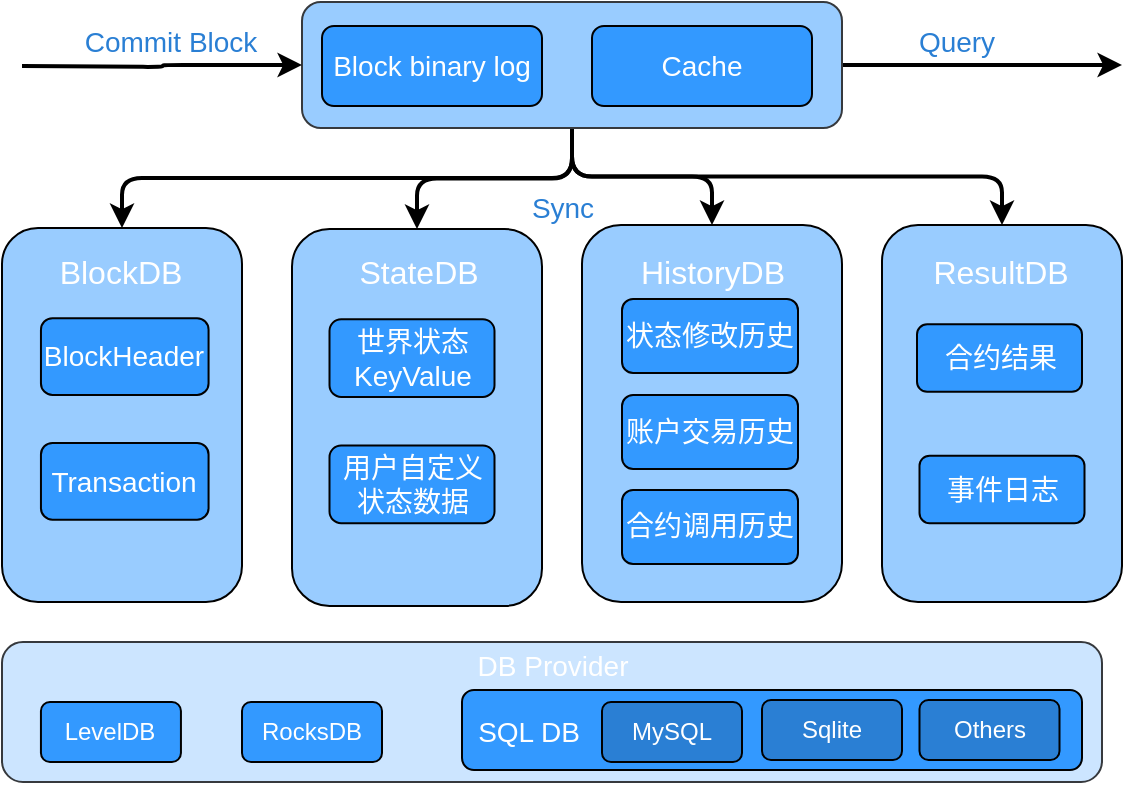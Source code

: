 <mxfile version="14.5.1" type="device"><diagram id="Dj93Dx0paANY9evSTArC" name="Store"><mxGraphModel dx="946" dy="606" grid="1" gridSize="10" guides="1" tooltips="1" connect="1" arrows="1" fold="1" page="1" pageScale="1" pageWidth="827" pageHeight="1169" math="0" shadow="0"><root><mxCell id="sy_h_NIZfIojqxMhk1El-0"/><mxCell id="sy_h_NIZfIojqxMhk1El-1" parent="sy_h_NIZfIojqxMhk1El-0"/><mxCell id="fKQvLaIS31ifaHArbxVj-29" value="" style="rounded=1;whiteSpace=wrap;html=1;fillColor=#cce5ff;fontSize=16;strokeColor=#36393d;" parent="sy_h_NIZfIojqxMhk1El-1" vertex="1"><mxGeometry x="70" y="669" width="550" height="70" as="geometry"/></mxCell><mxCell id="fKQvLaIS31ifaHArbxVj-80" style="edgeStyle=orthogonalEdgeStyle;rounded=1;orthogonalLoop=1;jettySize=auto;html=1;strokeWidth=2;fontSize=14;fontColor=#FFFFFF;exitX=0.5;exitY=1;exitDx=0;exitDy=0;" parent="sy_h_NIZfIojqxMhk1El-1" source="fKQvLaIS31ifaHArbxVj-3" target="fKQvLaIS31ifaHArbxVj-1" edge="1"><mxGeometry relative="1" as="geometry"/></mxCell><mxCell id="fKQvLaIS31ifaHArbxVj-81" style="edgeStyle=orthogonalEdgeStyle;rounded=1;orthogonalLoop=1;jettySize=auto;html=1;entryX=0.5;entryY=0;entryDx=0;entryDy=0;strokeWidth=2;fontSize=14;fontColor=#FFFFFF;" parent="sy_h_NIZfIojqxMhk1El-1" source="fKQvLaIS31ifaHArbxVj-3" target="fKQvLaIS31ifaHArbxVj-56" edge="1"><mxGeometry relative="1" as="geometry"/></mxCell><mxCell id="fKQvLaIS31ifaHArbxVj-86" value="Sync" style="edgeLabel;html=1;align=center;verticalAlign=top;resizable=0;points=[];fontSize=14;fontColor=#2A7FD4;labelBackgroundColor=none;labelPosition=center;verticalLabelPosition=bottom;" parent="fKQvLaIS31ifaHArbxVj-81" vertex="1" connectable="0"><mxGeometry x="-0.519" relative="1" as="geometry"><mxPoint as="offset"/></mxGeometry></mxCell><mxCell id="fKQvLaIS31ifaHArbxVj-82" style="edgeStyle=orthogonalEdgeStyle;rounded=1;orthogonalLoop=1;jettySize=auto;html=1;strokeWidth=2;fontSize=14;fontColor=#FFFFFF;" parent="sy_h_NIZfIojqxMhk1El-1" source="fKQvLaIS31ifaHArbxVj-3" target="fKQvLaIS31ifaHArbxVj-62" edge="1"><mxGeometry relative="1" as="geometry"/></mxCell><mxCell id="fKQvLaIS31ifaHArbxVj-83" style="edgeStyle=orthogonalEdgeStyle;rounded=1;orthogonalLoop=1;jettySize=auto;html=1;strokeWidth=2;fontSize=14;fontColor=#FFFFFF;exitX=0.5;exitY=1;exitDx=0;exitDy=0;" parent="sy_h_NIZfIojqxMhk1El-1" source="fKQvLaIS31ifaHArbxVj-3" target="fKQvLaIS31ifaHArbxVj-65" edge="1"><mxGeometry relative="1" as="geometry"/></mxCell><mxCell id="fKQvLaIS31ifaHArbxVj-87" style="edgeStyle=orthogonalEdgeStyle;rounded=1;orthogonalLoop=1;jettySize=auto;html=1;strokeWidth=2;fontSize=14;fontColor=#2A7FD4;" parent="sy_h_NIZfIojqxMhk1El-1" source="fKQvLaIS31ifaHArbxVj-3" edge="1"><mxGeometry relative="1" as="geometry"><mxPoint x="630" y="380.5" as="targetPoint"/></mxGeometry></mxCell><mxCell id="fKQvLaIS31ifaHArbxVj-88" value="Query" style="edgeLabel;html=1;align=center;verticalAlign=bottom;resizable=0;points=[];fontSize=14;fontColor=#2A7FD4;labelPosition=center;verticalLabelPosition=top;" parent="fKQvLaIS31ifaHArbxVj-87" vertex="1" connectable="0"><mxGeometry x="-0.186" y="-1" relative="1" as="geometry"><mxPoint y="-2" as="offset"/></mxGeometry></mxCell><mxCell id="fKQvLaIS31ifaHArbxVj-3" value="" style="rounded=1;whiteSpace=wrap;html=1;fillColor=#99CCFF;strokeColor=#36393d;" parent="sy_h_NIZfIojqxMhk1El-1" vertex="1"><mxGeometry x="220" y="349" width="270" height="63" as="geometry"/></mxCell><mxCell id="fKQvLaIS31ifaHArbxVj-4" value="LevelDB" style="rounded=1;whiteSpace=wrap;html=1;fillColor=#3399FF;fontColor=#FFFFFF;" parent="sy_h_NIZfIojqxMhk1El-1" vertex="1"><mxGeometry x="89.47" y="699" width="70" height="30" as="geometry"/></mxCell><mxCell id="fKQvLaIS31ifaHArbxVj-8" value="Block binary log" style="rounded=1;whiteSpace=wrap;html=1;fillColor=#3399FF;fontColor=#FFFFFF;fontSize=14;" parent="sy_h_NIZfIojqxMhk1El-1" vertex="1"><mxGeometry x="230" y="361" width="110" height="40" as="geometry"/></mxCell><mxCell id="fKQvLaIS31ifaHArbxVj-9" value="" style="rounded=1;whiteSpace=wrap;html=1;fillColor=#3399FF;fontColor=#FFFFFF;" parent="sy_h_NIZfIojqxMhk1El-1" vertex="1"><mxGeometry x="300" y="693" width="310" height="40" as="geometry"/></mxCell><mxCell id="fKQvLaIS31ifaHArbxVj-10" value="MySQL" style="rounded=1;whiteSpace=wrap;html=1;fontColor=#FFFFFF;fillColor=#2A7FD4;" parent="sy_h_NIZfIojqxMhk1El-1" vertex="1"><mxGeometry x="370" y="699" width="70" height="30" as="geometry"/></mxCell><mxCell id="fKQvLaIS31ifaHArbxVj-53" value="Cache" style="rounded=1;whiteSpace=wrap;html=1;fillColor=#3399FF;fontColor=#FFFFFF;fontSize=14;" parent="sy_h_NIZfIojqxMhk1El-1" vertex="1"><mxGeometry x="365" y="361" width="110" height="40" as="geometry"/></mxCell><mxCell id="fKQvLaIS31ifaHArbxVj-1" value="" style="rounded=1;whiteSpace=wrap;html=1;fontSize=16;fontColor=#FFFFFF;fillColor=#99CCFF;" parent="sy_h_NIZfIojqxMhk1El-1" vertex="1"><mxGeometry x="70" y="462" width="120" height="187" as="geometry"/></mxCell><mxCell id="fKQvLaIS31ifaHArbxVj-16" value="BlockDB" style="text;html=1;resizable=0;autosize=1;align=center;verticalAlign=middle;points=[];fillColor=none;strokeColor=none;rounded=0;fontSize=16;fontColor=#FFFFFF;" parent="sy_h_NIZfIojqxMhk1El-1" vertex="1"><mxGeometry x="89.474" y="473.514" width="80" height="20" as="geometry"/></mxCell><mxCell id="fKQvLaIS31ifaHArbxVj-58" value="BlockHeader" style="rounded=1;whiteSpace=wrap;html=1;fillColor=#3399FF;fontColor=#FFFFFF;fontSize=14;" parent="sy_h_NIZfIojqxMhk1El-1" vertex="1"><mxGeometry x="89.476" y="507.097" width="83.81" height="38.381" as="geometry"/></mxCell><mxCell id="fKQvLaIS31ifaHArbxVj-59" value="Transaction" style="rounded=1;whiteSpace=wrap;html=1;fillColor=#3399FF;fontColor=#FFFFFF;fontSize=14;" parent="sy_h_NIZfIojqxMhk1El-1" vertex="1"><mxGeometry x="89.476" y="569.466" width="83.81" height="38.381" as="geometry"/></mxCell><mxCell id="fKQvLaIS31ifaHArbxVj-56" value="" style="rounded=1;whiteSpace=wrap;html=1;fontSize=16;fontColor=#FFFFFF;fillColor=#99CCFF;" parent="sy_h_NIZfIojqxMhk1El-1" vertex="1"><mxGeometry x="215" y="462.5" width="125" height="188.5" as="geometry"/></mxCell><mxCell id="fKQvLaIS31ifaHArbxVj-57" value="StateDB" style="text;html=1;resizable=0;autosize=1;align=center;verticalAlign=middle;points=[];fillColor=none;strokeColor=none;rounded=0;fontSize=16;fontColor=#FFFFFF;" parent="sy_h_NIZfIojqxMhk1El-1" vertex="1"><mxGeometry x="237.5" y="473.51" width="80" height="20" as="geometry"/></mxCell><mxCell id="fKQvLaIS31ifaHArbxVj-72" value="世界状态&lt;br&gt;KeyValue" style="rounded=1;whiteSpace=wrap;html=1;fillColor=#3399FF;fontColor=#FFFFFF;fontSize=14;" parent="sy_h_NIZfIojqxMhk1El-1" vertex="1"><mxGeometry x="233.75" y="507.583" width="82.5" height="38.866" as="geometry"/></mxCell><mxCell id="fKQvLaIS31ifaHArbxVj-73" value="用户自定义&lt;br&gt;状态数据" style="rounded=1;whiteSpace=wrap;html=1;fillColor=#3399FF;fontColor=#FFFFFF;fontSize=14;" parent="sy_h_NIZfIojqxMhk1El-1" vertex="1"><mxGeometry x="233.75" y="570.741" width="82.5" height="38.866" as="geometry"/></mxCell><mxCell id="fKQvLaIS31ifaHArbxVj-62" value="" style="rounded=1;whiteSpace=wrap;html=1;fontSize=16;fontColor=#FFFFFF;fillColor=#99CCFF;" parent="sy_h_NIZfIojqxMhk1El-1" vertex="1"><mxGeometry x="360" y="460.5" width="130" height="188.5" as="geometry"/></mxCell><mxCell id="fKQvLaIS31ifaHArbxVj-63" value="HistoryDB" style="text;html=1;resizable=0;autosize=1;align=center;verticalAlign=middle;points=[];fillColor=none;strokeColor=none;rounded=0;fontSize=16;fontColor=#FFFFFF;" parent="sy_h_NIZfIojqxMhk1El-1" vertex="1"><mxGeometry x="380" y="473.511" width="90" height="20" as="geometry"/></mxCell><mxCell id="fKQvLaIS31ifaHArbxVj-67" value="状态修改历史" style="rounded=1;whiteSpace=wrap;html=1;fillColor=#3399FF;fontColor=#FFFFFF;fontSize=14;" parent="sy_h_NIZfIojqxMhk1El-1" vertex="1"><mxGeometry x="380" y="497.515" width="88" height="37.004" as="geometry"/></mxCell><mxCell id="fKQvLaIS31ifaHArbxVj-68" value="账户交易历史" style="rounded=1;whiteSpace=wrap;html=1;fillColor=#3399FF;fontColor=#FFFFFF;fontSize=14;" parent="sy_h_NIZfIojqxMhk1El-1" vertex="1"><mxGeometry x="380" y="545.478" width="88" height="37.004" as="geometry"/></mxCell><mxCell id="fKQvLaIS31ifaHArbxVj-69" value="合约调用历史" style="rounded=1;whiteSpace=wrap;html=1;fillColor=#3399FF;fontColor=#FFFFFF;fontSize=14;" parent="sy_h_NIZfIojqxMhk1El-1" vertex="1"><mxGeometry x="380" y="592.996" width="88" height="37.004" as="geometry"/></mxCell><mxCell id="fKQvLaIS31ifaHArbxVj-65" value="" style="rounded=1;whiteSpace=wrap;html=1;fontSize=16;fontColor=#FFFFFF;fillColor=#99CCFF;" parent="sy_h_NIZfIojqxMhk1El-1" vertex="1"><mxGeometry x="510" y="460.5" width="120" height="188.5" as="geometry"/></mxCell><mxCell id="fKQvLaIS31ifaHArbxVj-66" value="ResultDB" style="text;html=1;resizable=0;autosize=1;align=center;verticalAlign=middle;points=[];fillColor=none;strokeColor=none;rounded=0;fontSize=16;fontColor=#FFFFFF;" parent="sy_h_NIZfIojqxMhk1El-1" vertex="1"><mxGeometry x="528.75" y="473.51" width="80" height="20" as="geometry"/></mxCell><mxCell id="fKQvLaIS31ifaHArbxVj-70" value="合约结果" style="rounded=1;whiteSpace=wrap;html=1;fillColor=#3399FF;fontColor=#FFFFFF;fontSize=14;" parent="sy_h_NIZfIojqxMhk1El-1" vertex="1"><mxGeometry x="527.5" y="510.138" width="82.5" height="33.765" as="geometry"/></mxCell><mxCell id="fKQvLaIS31ifaHArbxVj-71" value="事件日志" style="rounded=1;whiteSpace=wrap;html=1;fillColor=#3399FF;fontColor=#FFFFFF;fontSize=14;" parent="sy_h_NIZfIojqxMhk1El-1" vertex="1"><mxGeometry x="528.75" y="575.845" width="82.5" height="33.765" as="geometry"/></mxCell><mxCell id="fKQvLaIS31ifaHArbxVj-75" value="DB Provider" style="text;html=1;resizable=0;autosize=1;align=center;verticalAlign=middle;points=[];fillColor=none;strokeColor=none;rounded=0;dashed=1;labelBackgroundColor=none;fontSize=14;fontColor=#FFFFFF;" parent="sy_h_NIZfIojqxMhk1El-1" vertex="1"><mxGeometry x="300" y="671" width="90" height="20" as="geometry"/></mxCell><mxCell id="fKQvLaIS31ifaHArbxVj-76" value="RocksDB" style="rounded=1;whiteSpace=wrap;html=1;fillColor=#3399FF;fontColor=#FFFFFF;" parent="sy_h_NIZfIojqxMhk1El-1" vertex="1"><mxGeometry x="190.0" y="699" width="70" height="30" as="geometry"/></mxCell><mxCell id="fKQvLaIS31ifaHArbxVj-77" value="SQL DB" style="text;html=1;resizable=0;autosize=1;align=center;verticalAlign=middle;points=[];fillColor=none;strokeColor=none;rounded=0;dashed=1;labelBackgroundColor=none;fontSize=14;fontColor=#FFFFFF;" parent="sy_h_NIZfIojqxMhk1El-1" vertex="1"><mxGeometry x="298" y="704" width="70" height="20" as="geometry"/></mxCell><mxCell id="fKQvLaIS31ifaHArbxVj-78" value="Others" style="rounded=1;whiteSpace=wrap;html=1;fontColor=#FFFFFF;fillColor=#2A7FD4;" parent="sy_h_NIZfIojqxMhk1El-1" vertex="1"><mxGeometry x="528.75" y="698" width="70" height="30" as="geometry"/></mxCell><mxCell id="fKQvLaIS31ifaHArbxVj-79" value="Sqlite" style="rounded=1;whiteSpace=wrap;html=1;fontColor=#FFFFFF;fillColor=#2A7FD4;" parent="sy_h_NIZfIojqxMhk1El-1" vertex="1"><mxGeometry x="450" y="698" width="70" height="30" as="geometry"/></mxCell><mxCell id="fKQvLaIS31ifaHArbxVj-84" style="edgeStyle=orthogonalEdgeStyle;rounded=1;orthogonalLoop=1;jettySize=auto;html=1;entryX=0;entryY=0.5;entryDx=0;entryDy=0;strokeWidth=2;fontSize=14;fontColor=#FFFFFF;" parent="sy_h_NIZfIojqxMhk1El-1" target="fKQvLaIS31ifaHArbxVj-3" edge="1"><mxGeometry relative="1" as="geometry"><mxPoint x="80" y="381" as="sourcePoint"/></mxGeometry></mxCell><mxCell id="fKQvLaIS31ifaHArbxVj-85" value="&lt;font color=&quot;#2a7fd4&quot;&gt;Commit Block&lt;/font&gt;" style="edgeLabel;html=1;align=center;verticalAlign=bottom;resizable=0;points=[];fontSize=14;fontColor=#FFFFFF;labelPosition=center;verticalLabelPosition=top;" parent="fKQvLaIS31ifaHArbxVj-84" vertex="1" connectable="0"><mxGeometry x="0.06" relative="1" as="geometry"><mxPoint y="-1" as="offset"/></mxGeometry></mxCell></root></mxGraphModel></diagram></mxfile>